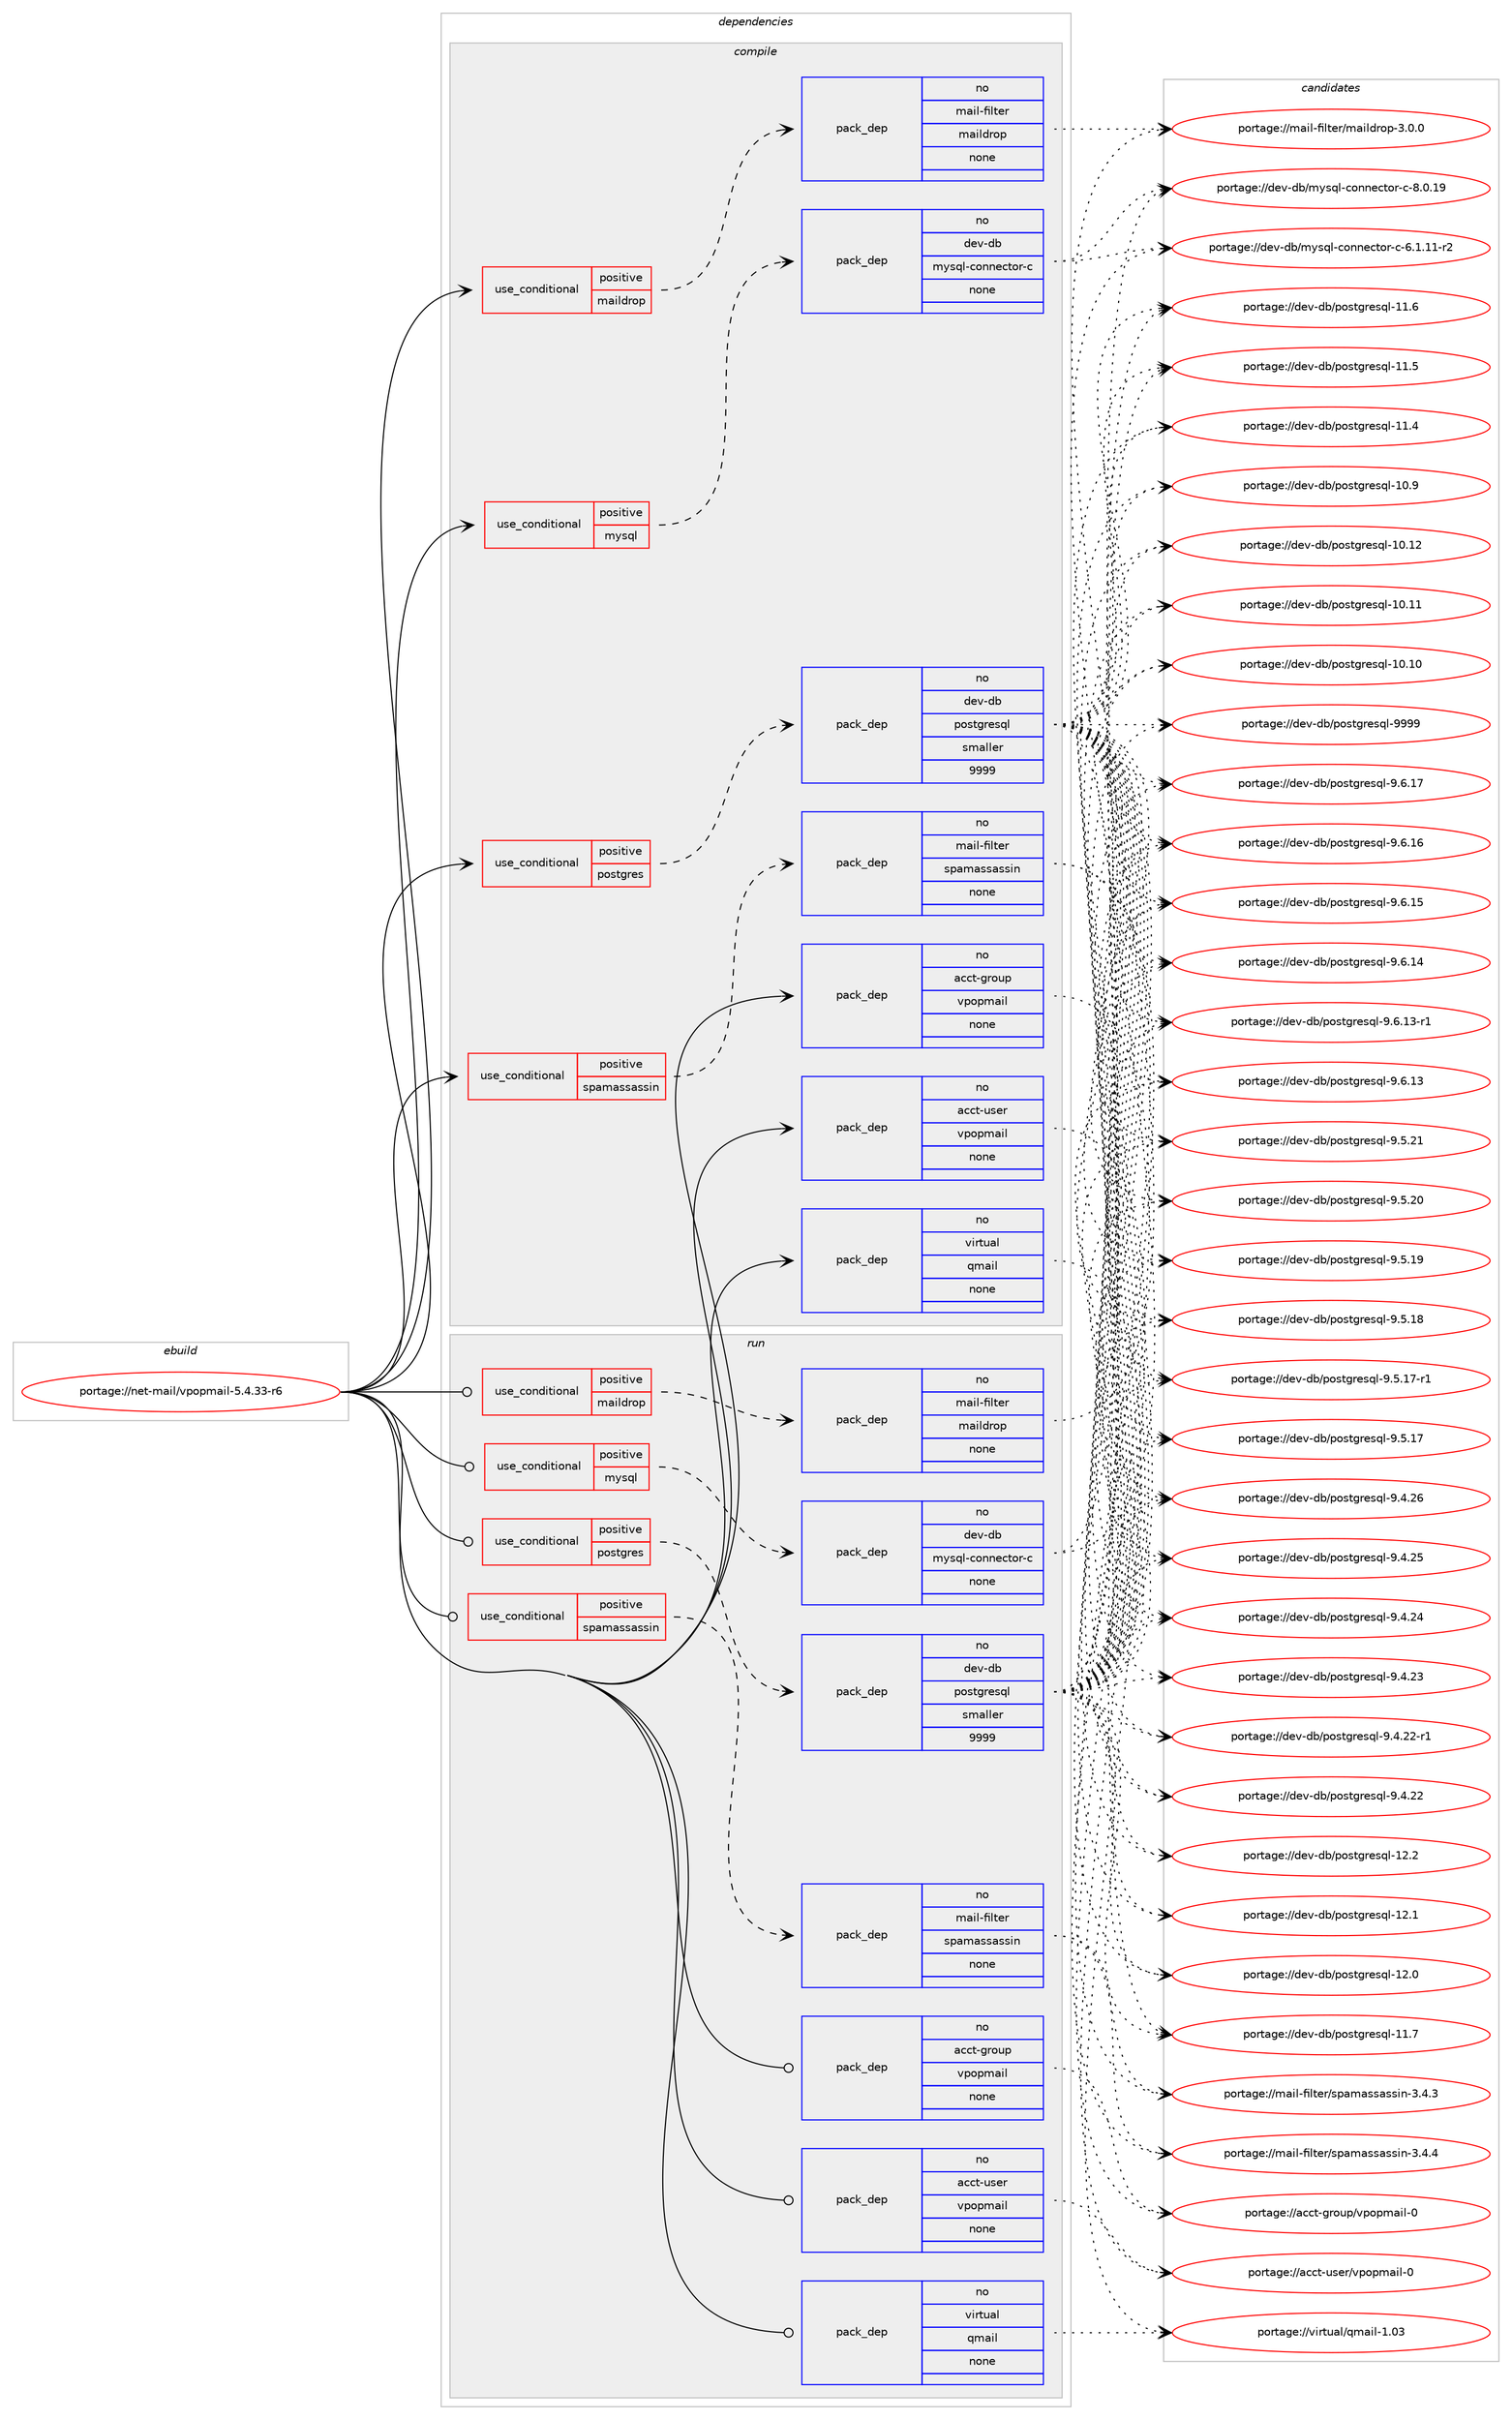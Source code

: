 digraph prolog {

# *************
# Graph options
# *************

newrank=true;
concentrate=true;
compound=true;
graph [rankdir=LR,fontname=Helvetica,fontsize=10,ranksep=1.5];#, ranksep=2.5, nodesep=0.2];
edge  [arrowhead=vee];
node  [fontname=Helvetica,fontsize=10];

# **********
# The ebuild
# **********

subgraph cluster_leftcol {
color=gray;
rank=same;
label=<<i>ebuild</i>>;
id [label="portage://net-mail/vpopmail-5.4.33-r6", color=red, width=4, href="../net-mail/vpopmail-5.4.33-r6.svg"];
}

# ****************
# The dependencies
# ****************

subgraph cluster_midcol {
color=gray;
label=<<i>dependencies</i>>;
subgraph cluster_compile {
fillcolor="#eeeeee";
style=filled;
label=<<i>compile</i>>;
subgraph cond5046 {
dependency24257 [label=<<TABLE BORDER="0" CELLBORDER="1" CELLSPACING="0" CELLPADDING="4"><TR><TD ROWSPAN="3" CELLPADDING="10">use_conditional</TD></TR><TR><TD>positive</TD></TR><TR><TD>maildrop</TD></TR></TABLE>>, shape=none, color=red];
subgraph pack18930 {
dependency24258 [label=<<TABLE BORDER="0" CELLBORDER="1" CELLSPACING="0" CELLPADDING="4" WIDTH="220"><TR><TD ROWSPAN="6" CELLPADDING="30">pack_dep</TD></TR><TR><TD WIDTH="110">no</TD></TR><TR><TD>mail-filter</TD></TR><TR><TD>maildrop</TD></TR><TR><TD>none</TD></TR><TR><TD></TD></TR></TABLE>>, shape=none, color=blue];
}
dependency24257:e -> dependency24258:w [weight=20,style="dashed",arrowhead="vee"];
}
id:e -> dependency24257:w [weight=20,style="solid",arrowhead="vee"];
subgraph cond5047 {
dependency24259 [label=<<TABLE BORDER="0" CELLBORDER="1" CELLSPACING="0" CELLPADDING="4"><TR><TD ROWSPAN="3" CELLPADDING="10">use_conditional</TD></TR><TR><TD>positive</TD></TR><TR><TD>mysql</TD></TR></TABLE>>, shape=none, color=red];
subgraph pack18931 {
dependency24260 [label=<<TABLE BORDER="0" CELLBORDER="1" CELLSPACING="0" CELLPADDING="4" WIDTH="220"><TR><TD ROWSPAN="6" CELLPADDING="30">pack_dep</TD></TR><TR><TD WIDTH="110">no</TD></TR><TR><TD>dev-db</TD></TR><TR><TD>mysql-connector-c</TD></TR><TR><TD>none</TD></TR><TR><TD></TD></TR></TABLE>>, shape=none, color=blue];
}
dependency24259:e -> dependency24260:w [weight=20,style="dashed",arrowhead="vee"];
}
id:e -> dependency24259:w [weight=20,style="solid",arrowhead="vee"];
subgraph cond5048 {
dependency24261 [label=<<TABLE BORDER="0" CELLBORDER="1" CELLSPACING="0" CELLPADDING="4"><TR><TD ROWSPAN="3" CELLPADDING="10">use_conditional</TD></TR><TR><TD>positive</TD></TR><TR><TD>postgres</TD></TR></TABLE>>, shape=none, color=red];
subgraph pack18932 {
dependency24262 [label=<<TABLE BORDER="0" CELLBORDER="1" CELLSPACING="0" CELLPADDING="4" WIDTH="220"><TR><TD ROWSPAN="6" CELLPADDING="30">pack_dep</TD></TR><TR><TD WIDTH="110">no</TD></TR><TR><TD>dev-db</TD></TR><TR><TD>postgresql</TD></TR><TR><TD>smaller</TD></TR><TR><TD>9999</TD></TR></TABLE>>, shape=none, color=blue];
}
dependency24261:e -> dependency24262:w [weight=20,style="dashed",arrowhead="vee"];
}
id:e -> dependency24261:w [weight=20,style="solid",arrowhead="vee"];
subgraph cond5049 {
dependency24263 [label=<<TABLE BORDER="0" CELLBORDER="1" CELLSPACING="0" CELLPADDING="4"><TR><TD ROWSPAN="3" CELLPADDING="10">use_conditional</TD></TR><TR><TD>positive</TD></TR><TR><TD>spamassassin</TD></TR></TABLE>>, shape=none, color=red];
subgraph pack18933 {
dependency24264 [label=<<TABLE BORDER="0" CELLBORDER="1" CELLSPACING="0" CELLPADDING="4" WIDTH="220"><TR><TD ROWSPAN="6" CELLPADDING="30">pack_dep</TD></TR><TR><TD WIDTH="110">no</TD></TR><TR><TD>mail-filter</TD></TR><TR><TD>spamassassin</TD></TR><TR><TD>none</TD></TR><TR><TD></TD></TR></TABLE>>, shape=none, color=blue];
}
dependency24263:e -> dependency24264:w [weight=20,style="dashed",arrowhead="vee"];
}
id:e -> dependency24263:w [weight=20,style="solid",arrowhead="vee"];
subgraph pack18934 {
dependency24265 [label=<<TABLE BORDER="0" CELLBORDER="1" CELLSPACING="0" CELLPADDING="4" WIDTH="220"><TR><TD ROWSPAN="6" CELLPADDING="30">pack_dep</TD></TR><TR><TD WIDTH="110">no</TD></TR><TR><TD>acct-group</TD></TR><TR><TD>vpopmail</TD></TR><TR><TD>none</TD></TR><TR><TD></TD></TR></TABLE>>, shape=none, color=blue];
}
id:e -> dependency24265:w [weight=20,style="solid",arrowhead="vee"];
subgraph pack18935 {
dependency24266 [label=<<TABLE BORDER="0" CELLBORDER="1" CELLSPACING="0" CELLPADDING="4" WIDTH="220"><TR><TD ROWSPAN="6" CELLPADDING="30">pack_dep</TD></TR><TR><TD WIDTH="110">no</TD></TR><TR><TD>acct-user</TD></TR><TR><TD>vpopmail</TD></TR><TR><TD>none</TD></TR><TR><TD></TD></TR></TABLE>>, shape=none, color=blue];
}
id:e -> dependency24266:w [weight=20,style="solid",arrowhead="vee"];
subgraph pack18936 {
dependency24267 [label=<<TABLE BORDER="0" CELLBORDER="1" CELLSPACING="0" CELLPADDING="4" WIDTH="220"><TR><TD ROWSPAN="6" CELLPADDING="30">pack_dep</TD></TR><TR><TD WIDTH="110">no</TD></TR><TR><TD>virtual</TD></TR><TR><TD>qmail</TD></TR><TR><TD>none</TD></TR><TR><TD></TD></TR></TABLE>>, shape=none, color=blue];
}
id:e -> dependency24267:w [weight=20,style="solid",arrowhead="vee"];
}
subgraph cluster_compileandrun {
fillcolor="#eeeeee";
style=filled;
label=<<i>compile and run</i>>;
}
subgraph cluster_run {
fillcolor="#eeeeee";
style=filled;
label=<<i>run</i>>;
subgraph cond5050 {
dependency24268 [label=<<TABLE BORDER="0" CELLBORDER="1" CELLSPACING="0" CELLPADDING="4"><TR><TD ROWSPAN="3" CELLPADDING="10">use_conditional</TD></TR><TR><TD>positive</TD></TR><TR><TD>maildrop</TD></TR></TABLE>>, shape=none, color=red];
subgraph pack18937 {
dependency24269 [label=<<TABLE BORDER="0" CELLBORDER="1" CELLSPACING="0" CELLPADDING="4" WIDTH="220"><TR><TD ROWSPAN="6" CELLPADDING="30">pack_dep</TD></TR><TR><TD WIDTH="110">no</TD></TR><TR><TD>mail-filter</TD></TR><TR><TD>maildrop</TD></TR><TR><TD>none</TD></TR><TR><TD></TD></TR></TABLE>>, shape=none, color=blue];
}
dependency24268:e -> dependency24269:w [weight=20,style="dashed",arrowhead="vee"];
}
id:e -> dependency24268:w [weight=20,style="solid",arrowhead="odot"];
subgraph cond5051 {
dependency24270 [label=<<TABLE BORDER="0" CELLBORDER="1" CELLSPACING="0" CELLPADDING="4"><TR><TD ROWSPAN="3" CELLPADDING="10">use_conditional</TD></TR><TR><TD>positive</TD></TR><TR><TD>mysql</TD></TR></TABLE>>, shape=none, color=red];
subgraph pack18938 {
dependency24271 [label=<<TABLE BORDER="0" CELLBORDER="1" CELLSPACING="0" CELLPADDING="4" WIDTH="220"><TR><TD ROWSPAN="6" CELLPADDING="30">pack_dep</TD></TR><TR><TD WIDTH="110">no</TD></TR><TR><TD>dev-db</TD></TR><TR><TD>mysql-connector-c</TD></TR><TR><TD>none</TD></TR><TR><TD></TD></TR></TABLE>>, shape=none, color=blue];
}
dependency24270:e -> dependency24271:w [weight=20,style="dashed",arrowhead="vee"];
}
id:e -> dependency24270:w [weight=20,style="solid",arrowhead="odot"];
subgraph cond5052 {
dependency24272 [label=<<TABLE BORDER="0" CELLBORDER="1" CELLSPACING="0" CELLPADDING="4"><TR><TD ROWSPAN="3" CELLPADDING="10">use_conditional</TD></TR><TR><TD>positive</TD></TR><TR><TD>postgres</TD></TR></TABLE>>, shape=none, color=red];
subgraph pack18939 {
dependency24273 [label=<<TABLE BORDER="0" CELLBORDER="1" CELLSPACING="0" CELLPADDING="4" WIDTH="220"><TR><TD ROWSPAN="6" CELLPADDING="30">pack_dep</TD></TR><TR><TD WIDTH="110">no</TD></TR><TR><TD>dev-db</TD></TR><TR><TD>postgresql</TD></TR><TR><TD>smaller</TD></TR><TR><TD>9999</TD></TR></TABLE>>, shape=none, color=blue];
}
dependency24272:e -> dependency24273:w [weight=20,style="dashed",arrowhead="vee"];
}
id:e -> dependency24272:w [weight=20,style="solid",arrowhead="odot"];
subgraph cond5053 {
dependency24274 [label=<<TABLE BORDER="0" CELLBORDER="1" CELLSPACING="0" CELLPADDING="4"><TR><TD ROWSPAN="3" CELLPADDING="10">use_conditional</TD></TR><TR><TD>positive</TD></TR><TR><TD>spamassassin</TD></TR></TABLE>>, shape=none, color=red];
subgraph pack18940 {
dependency24275 [label=<<TABLE BORDER="0" CELLBORDER="1" CELLSPACING="0" CELLPADDING="4" WIDTH="220"><TR><TD ROWSPAN="6" CELLPADDING="30">pack_dep</TD></TR><TR><TD WIDTH="110">no</TD></TR><TR><TD>mail-filter</TD></TR><TR><TD>spamassassin</TD></TR><TR><TD>none</TD></TR><TR><TD></TD></TR></TABLE>>, shape=none, color=blue];
}
dependency24274:e -> dependency24275:w [weight=20,style="dashed",arrowhead="vee"];
}
id:e -> dependency24274:w [weight=20,style="solid",arrowhead="odot"];
subgraph pack18941 {
dependency24276 [label=<<TABLE BORDER="0" CELLBORDER="1" CELLSPACING="0" CELLPADDING="4" WIDTH="220"><TR><TD ROWSPAN="6" CELLPADDING="30">pack_dep</TD></TR><TR><TD WIDTH="110">no</TD></TR><TR><TD>acct-group</TD></TR><TR><TD>vpopmail</TD></TR><TR><TD>none</TD></TR><TR><TD></TD></TR></TABLE>>, shape=none, color=blue];
}
id:e -> dependency24276:w [weight=20,style="solid",arrowhead="odot"];
subgraph pack18942 {
dependency24277 [label=<<TABLE BORDER="0" CELLBORDER="1" CELLSPACING="0" CELLPADDING="4" WIDTH="220"><TR><TD ROWSPAN="6" CELLPADDING="30">pack_dep</TD></TR><TR><TD WIDTH="110">no</TD></TR><TR><TD>acct-user</TD></TR><TR><TD>vpopmail</TD></TR><TR><TD>none</TD></TR><TR><TD></TD></TR></TABLE>>, shape=none, color=blue];
}
id:e -> dependency24277:w [weight=20,style="solid",arrowhead="odot"];
subgraph pack18943 {
dependency24278 [label=<<TABLE BORDER="0" CELLBORDER="1" CELLSPACING="0" CELLPADDING="4" WIDTH="220"><TR><TD ROWSPAN="6" CELLPADDING="30">pack_dep</TD></TR><TR><TD WIDTH="110">no</TD></TR><TR><TD>virtual</TD></TR><TR><TD>qmail</TD></TR><TR><TD>none</TD></TR><TR><TD></TD></TR></TABLE>>, shape=none, color=blue];
}
id:e -> dependency24278:w [weight=20,style="solid",arrowhead="odot"];
}
}

# **************
# The candidates
# **************

subgraph cluster_choices {
rank=same;
color=gray;
label=<<i>candidates</i>>;

subgraph choice18930 {
color=black;
nodesep=1;
choice10997105108451021051081161011144710997105108100114111112455146484648 [label="portage://mail-filter/maildrop-3.0.0", color=red, width=4,href="../mail-filter/maildrop-3.0.0.svg"];
dependency24258:e -> choice10997105108451021051081161011144710997105108100114111112455146484648:w [style=dotted,weight="100"];
}
subgraph choice18931 {
color=black;
nodesep=1;
choice100101118451009847109121115113108459911111011010199116111114459945564648464957 [label="portage://dev-db/mysql-connector-c-8.0.19", color=red, width=4,href="../dev-db/mysql-connector-c-8.0.19.svg"];
choice1001011184510098471091211151131084599111110110101991161111144599455446494649494511450 [label="portage://dev-db/mysql-connector-c-6.1.11-r2", color=red, width=4,href="../dev-db/mysql-connector-c-6.1.11-r2.svg"];
dependency24260:e -> choice100101118451009847109121115113108459911111011010199116111114459945564648464957:w [style=dotted,weight="100"];
dependency24260:e -> choice1001011184510098471091211151131084599111110110101991161111144599455446494649494511450:w [style=dotted,weight="100"];
}
subgraph choice18932 {
color=black;
nodesep=1;
choice1001011184510098471121111151161031141011151131084557575757 [label="portage://dev-db/postgresql-9999", color=red, width=4,href="../dev-db/postgresql-9999.svg"];
choice10010111845100984711211111511610311410111511310845574654464955 [label="portage://dev-db/postgresql-9.6.17", color=red, width=4,href="../dev-db/postgresql-9.6.17.svg"];
choice10010111845100984711211111511610311410111511310845574654464954 [label="portage://dev-db/postgresql-9.6.16", color=red, width=4,href="../dev-db/postgresql-9.6.16.svg"];
choice10010111845100984711211111511610311410111511310845574654464953 [label="portage://dev-db/postgresql-9.6.15", color=red, width=4,href="../dev-db/postgresql-9.6.15.svg"];
choice10010111845100984711211111511610311410111511310845574654464952 [label="portage://dev-db/postgresql-9.6.14", color=red, width=4,href="../dev-db/postgresql-9.6.14.svg"];
choice100101118451009847112111115116103114101115113108455746544649514511449 [label="portage://dev-db/postgresql-9.6.13-r1", color=red, width=4,href="../dev-db/postgresql-9.6.13-r1.svg"];
choice10010111845100984711211111511610311410111511310845574654464951 [label="portage://dev-db/postgresql-9.6.13", color=red, width=4,href="../dev-db/postgresql-9.6.13.svg"];
choice10010111845100984711211111511610311410111511310845574653465049 [label="portage://dev-db/postgresql-9.5.21", color=red, width=4,href="../dev-db/postgresql-9.5.21.svg"];
choice10010111845100984711211111511610311410111511310845574653465048 [label="portage://dev-db/postgresql-9.5.20", color=red, width=4,href="../dev-db/postgresql-9.5.20.svg"];
choice10010111845100984711211111511610311410111511310845574653464957 [label="portage://dev-db/postgresql-9.5.19", color=red, width=4,href="../dev-db/postgresql-9.5.19.svg"];
choice10010111845100984711211111511610311410111511310845574653464956 [label="portage://dev-db/postgresql-9.5.18", color=red, width=4,href="../dev-db/postgresql-9.5.18.svg"];
choice100101118451009847112111115116103114101115113108455746534649554511449 [label="portage://dev-db/postgresql-9.5.17-r1", color=red, width=4,href="../dev-db/postgresql-9.5.17-r1.svg"];
choice10010111845100984711211111511610311410111511310845574653464955 [label="portage://dev-db/postgresql-9.5.17", color=red, width=4,href="../dev-db/postgresql-9.5.17.svg"];
choice10010111845100984711211111511610311410111511310845574652465054 [label="portage://dev-db/postgresql-9.4.26", color=red, width=4,href="../dev-db/postgresql-9.4.26.svg"];
choice10010111845100984711211111511610311410111511310845574652465053 [label="portage://dev-db/postgresql-9.4.25", color=red, width=4,href="../dev-db/postgresql-9.4.25.svg"];
choice10010111845100984711211111511610311410111511310845574652465052 [label="portage://dev-db/postgresql-9.4.24", color=red, width=4,href="../dev-db/postgresql-9.4.24.svg"];
choice10010111845100984711211111511610311410111511310845574652465051 [label="portage://dev-db/postgresql-9.4.23", color=red, width=4,href="../dev-db/postgresql-9.4.23.svg"];
choice100101118451009847112111115116103114101115113108455746524650504511449 [label="portage://dev-db/postgresql-9.4.22-r1", color=red, width=4,href="../dev-db/postgresql-9.4.22-r1.svg"];
choice10010111845100984711211111511610311410111511310845574652465050 [label="portage://dev-db/postgresql-9.4.22", color=red, width=4,href="../dev-db/postgresql-9.4.22.svg"];
choice1001011184510098471121111151161031141011151131084549504650 [label="portage://dev-db/postgresql-12.2", color=red, width=4,href="../dev-db/postgresql-12.2.svg"];
choice1001011184510098471121111151161031141011151131084549504649 [label="portage://dev-db/postgresql-12.1", color=red, width=4,href="../dev-db/postgresql-12.1.svg"];
choice1001011184510098471121111151161031141011151131084549504648 [label="portage://dev-db/postgresql-12.0", color=red, width=4,href="../dev-db/postgresql-12.0.svg"];
choice1001011184510098471121111151161031141011151131084549494655 [label="portage://dev-db/postgresql-11.7", color=red, width=4,href="../dev-db/postgresql-11.7.svg"];
choice1001011184510098471121111151161031141011151131084549494654 [label="portage://dev-db/postgresql-11.6", color=red, width=4,href="../dev-db/postgresql-11.6.svg"];
choice1001011184510098471121111151161031141011151131084549494653 [label="portage://dev-db/postgresql-11.5", color=red, width=4,href="../dev-db/postgresql-11.5.svg"];
choice1001011184510098471121111151161031141011151131084549494652 [label="portage://dev-db/postgresql-11.4", color=red, width=4,href="../dev-db/postgresql-11.4.svg"];
choice1001011184510098471121111151161031141011151131084549484657 [label="portage://dev-db/postgresql-10.9", color=red, width=4,href="../dev-db/postgresql-10.9.svg"];
choice100101118451009847112111115116103114101115113108454948464950 [label="portage://dev-db/postgresql-10.12", color=red, width=4,href="../dev-db/postgresql-10.12.svg"];
choice100101118451009847112111115116103114101115113108454948464949 [label="portage://dev-db/postgresql-10.11", color=red, width=4,href="../dev-db/postgresql-10.11.svg"];
choice100101118451009847112111115116103114101115113108454948464948 [label="portage://dev-db/postgresql-10.10", color=red, width=4,href="../dev-db/postgresql-10.10.svg"];
dependency24262:e -> choice1001011184510098471121111151161031141011151131084557575757:w [style=dotted,weight="100"];
dependency24262:e -> choice10010111845100984711211111511610311410111511310845574654464955:w [style=dotted,weight="100"];
dependency24262:e -> choice10010111845100984711211111511610311410111511310845574654464954:w [style=dotted,weight="100"];
dependency24262:e -> choice10010111845100984711211111511610311410111511310845574654464953:w [style=dotted,weight="100"];
dependency24262:e -> choice10010111845100984711211111511610311410111511310845574654464952:w [style=dotted,weight="100"];
dependency24262:e -> choice100101118451009847112111115116103114101115113108455746544649514511449:w [style=dotted,weight="100"];
dependency24262:e -> choice10010111845100984711211111511610311410111511310845574654464951:w [style=dotted,weight="100"];
dependency24262:e -> choice10010111845100984711211111511610311410111511310845574653465049:w [style=dotted,weight="100"];
dependency24262:e -> choice10010111845100984711211111511610311410111511310845574653465048:w [style=dotted,weight="100"];
dependency24262:e -> choice10010111845100984711211111511610311410111511310845574653464957:w [style=dotted,weight="100"];
dependency24262:e -> choice10010111845100984711211111511610311410111511310845574653464956:w [style=dotted,weight="100"];
dependency24262:e -> choice100101118451009847112111115116103114101115113108455746534649554511449:w [style=dotted,weight="100"];
dependency24262:e -> choice10010111845100984711211111511610311410111511310845574653464955:w [style=dotted,weight="100"];
dependency24262:e -> choice10010111845100984711211111511610311410111511310845574652465054:w [style=dotted,weight="100"];
dependency24262:e -> choice10010111845100984711211111511610311410111511310845574652465053:w [style=dotted,weight="100"];
dependency24262:e -> choice10010111845100984711211111511610311410111511310845574652465052:w [style=dotted,weight="100"];
dependency24262:e -> choice10010111845100984711211111511610311410111511310845574652465051:w [style=dotted,weight="100"];
dependency24262:e -> choice100101118451009847112111115116103114101115113108455746524650504511449:w [style=dotted,weight="100"];
dependency24262:e -> choice10010111845100984711211111511610311410111511310845574652465050:w [style=dotted,weight="100"];
dependency24262:e -> choice1001011184510098471121111151161031141011151131084549504650:w [style=dotted,weight="100"];
dependency24262:e -> choice1001011184510098471121111151161031141011151131084549504649:w [style=dotted,weight="100"];
dependency24262:e -> choice1001011184510098471121111151161031141011151131084549504648:w [style=dotted,weight="100"];
dependency24262:e -> choice1001011184510098471121111151161031141011151131084549494655:w [style=dotted,weight="100"];
dependency24262:e -> choice1001011184510098471121111151161031141011151131084549494654:w [style=dotted,weight="100"];
dependency24262:e -> choice1001011184510098471121111151161031141011151131084549494653:w [style=dotted,weight="100"];
dependency24262:e -> choice1001011184510098471121111151161031141011151131084549494652:w [style=dotted,weight="100"];
dependency24262:e -> choice1001011184510098471121111151161031141011151131084549484657:w [style=dotted,weight="100"];
dependency24262:e -> choice100101118451009847112111115116103114101115113108454948464950:w [style=dotted,weight="100"];
dependency24262:e -> choice100101118451009847112111115116103114101115113108454948464949:w [style=dotted,weight="100"];
dependency24262:e -> choice100101118451009847112111115116103114101115113108454948464948:w [style=dotted,weight="100"];
}
subgraph choice18933 {
color=black;
nodesep=1;
choice109971051084510210510811610111447115112971099711511597115115105110455146524652 [label="portage://mail-filter/spamassassin-3.4.4", color=red, width=4,href="../mail-filter/spamassassin-3.4.4.svg"];
choice109971051084510210510811610111447115112971099711511597115115105110455146524651 [label="portage://mail-filter/spamassassin-3.4.3", color=red, width=4,href="../mail-filter/spamassassin-3.4.3.svg"];
dependency24264:e -> choice109971051084510210510811610111447115112971099711511597115115105110455146524652:w [style=dotted,weight="100"];
dependency24264:e -> choice109971051084510210510811610111447115112971099711511597115115105110455146524651:w [style=dotted,weight="100"];
}
subgraph choice18934 {
color=black;
nodesep=1;
choice9799991164510311411111711247118112111112109971051084548 [label="portage://acct-group/vpopmail-0", color=red, width=4,href="../acct-group/vpopmail-0.svg"];
dependency24265:e -> choice9799991164510311411111711247118112111112109971051084548:w [style=dotted,weight="100"];
}
subgraph choice18935 {
color=black;
nodesep=1;
choice9799991164511711510111447118112111112109971051084548 [label="portage://acct-user/vpopmail-0", color=red, width=4,href="../acct-user/vpopmail-0.svg"];
dependency24266:e -> choice9799991164511711510111447118112111112109971051084548:w [style=dotted,weight="100"];
}
subgraph choice18936 {
color=black;
nodesep=1;
choice1181051141161179710847113109971051084549464851 [label="portage://virtual/qmail-1.03", color=red, width=4,href="../virtual/qmail-1.03.svg"];
dependency24267:e -> choice1181051141161179710847113109971051084549464851:w [style=dotted,weight="100"];
}
subgraph choice18937 {
color=black;
nodesep=1;
choice10997105108451021051081161011144710997105108100114111112455146484648 [label="portage://mail-filter/maildrop-3.0.0", color=red, width=4,href="../mail-filter/maildrop-3.0.0.svg"];
dependency24269:e -> choice10997105108451021051081161011144710997105108100114111112455146484648:w [style=dotted,weight="100"];
}
subgraph choice18938 {
color=black;
nodesep=1;
choice100101118451009847109121115113108459911111011010199116111114459945564648464957 [label="portage://dev-db/mysql-connector-c-8.0.19", color=red, width=4,href="../dev-db/mysql-connector-c-8.0.19.svg"];
choice1001011184510098471091211151131084599111110110101991161111144599455446494649494511450 [label="portage://dev-db/mysql-connector-c-6.1.11-r2", color=red, width=4,href="../dev-db/mysql-connector-c-6.1.11-r2.svg"];
dependency24271:e -> choice100101118451009847109121115113108459911111011010199116111114459945564648464957:w [style=dotted,weight="100"];
dependency24271:e -> choice1001011184510098471091211151131084599111110110101991161111144599455446494649494511450:w [style=dotted,weight="100"];
}
subgraph choice18939 {
color=black;
nodesep=1;
choice1001011184510098471121111151161031141011151131084557575757 [label="portage://dev-db/postgresql-9999", color=red, width=4,href="../dev-db/postgresql-9999.svg"];
choice10010111845100984711211111511610311410111511310845574654464955 [label="portage://dev-db/postgresql-9.6.17", color=red, width=4,href="../dev-db/postgresql-9.6.17.svg"];
choice10010111845100984711211111511610311410111511310845574654464954 [label="portage://dev-db/postgresql-9.6.16", color=red, width=4,href="../dev-db/postgresql-9.6.16.svg"];
choice10010111845100984711211111511610311410111511310845574654464953 [label="portage://dev-db/postgresql-9.6.15", color=red, width=4,href="../dev-db/postgresql-9.6.15.svg"];
choice10010111845100984711211111511610311410111511310845574654464952 [label="portage://dev-db/postgresql-9.6.14", color=red, width=4,href="../dev-db/postgresql-9.6.14.svg"];
choice100101118451009847112111115116103114101115113108455746544649514511449 [label="portage://dev-db/postgresql-9.6.13-r1", color=red, width=4,href="../dev-db/postgresql-9.6.13-r1.svg"];
choice10010111845100984711211111511610311410111511310845574654464951 [label="portage://dev-db/postgresql-9.6.13", color=red, width=4,href="../dev-db/postgresql-9.6.13.svg"];
choice10010111845100984711211111511610311410111511310845574653465049 [label="portage://dev-db/postgresql-9.5.21", color=red, width=4,href="../dev-db/postgresql-9.5.21.svg"];
choice10010111845100984711211111511610311410111511310845574653465048 [label="portage://dev-db/postgresql-9.5.20", color=red, width=4,href="../dev-db/postgresql-9.5.20.svg"];
choice10010111845100984711211111511610311410111511310845574653464957 [label="portage://dev-db/postgresql-9.5.19", color=red, width=4,href="../dev-db/postgresql-9.5.19.svg"];
choice10010111845100984711211111511610311410111511310845574653464956 [label="portage://dev-db/postgresql-9.5.18", color=red, width=4,href="../dev-db/postgresql-9.5.18.svg"];
choice100101118451009847112111115116103114101115113108455746534649554511449 [label="portage://dev-db/postgresql-9.5.17-r1", color=red, width=4,href="../dev-db/postgresql-9.5.17-r1.svg"];
choice10010111845100984711211111511610311410111511310845574653464955 [label="portage://dev-db/postgresql-9.5.17", color=red, width=4,href="../dev-db/postgresql-9.5.17.svg"];
choice10010111845100984711211111511610311410111511310845574652465054 [label="portage://dev-db/postgresql-9.4.26", color=red, width=4,href="../dev-db/postgresql-9.4.26.svg"];
choice10010111845100984711211111511610311410111511310845574652465053 [label="portage://dev-db/postgresql-9.4.25", color=red, width=4,href="../dev-db/postgresql-9.4.25.svg"];
choice10010111845100984711211111511610311410111511310845574652465052 [label="portage://dev-db/postgresql-9.4.24", color=red, width=4,href="../dev-db/postgresql-9.4.24.svg"];
choice10010111845100984711211111511610311410111511310845574652465051 [label="portage://dev-db/postgresql-9.4.23", color=red, width=4,href="../dev-db/postgresql-9.4.23.svg"];
choice100101118451009847112111115116103114101115113108455746524650504511449 [label="portage://dev-db/postgresql-9.4.22-r1", color=red, width=4,href="../dev-db/postgresql-9.4.22-r1.svg"];
choice10010111845100984711211111511610311410111511310845574652465050 [label="portage://dev-db/postgresql-9.4.22", color=red, width=4,href="../dev-db/postgresql-9.4.22.svg"];
choice1001011184510098471121111151161031141011151131084549504650 [label="portage://dev-db/postgresql-12.2", color=red, width=4,href="../dev-db/postgresql-12.2.svg"];
choice1001011184510098471121111151161031141011151131084549504649 [label="portage://dev-db/postgresql-12.1", color=red, width=4,href="../dev-db/postgresql-12.1.svg"];
choice1001011184510098471121111151161031141011151131084549504648 [label="portage://dev-db/postgresql-12.0", color=red, width=4,href="../dev-db/postgresql-12.0.svg"];
choice1001011184510098471121111151161031141011151131084549494655 [label="portage://dev-db/postgresql-11.7", color=red, width=4,href="../dev-db/postgresql-11.7.svg"];
choice1001011184510098471121111151161031141011151131084549494654 [label="portage://dev-db/postgresql-11.6", color=red, width=4,href="../dev-db/postgresql-11.6.svg"];
choice1001011184510098471121111151161031141011151131084549494653 [label="portage://dev-db/postgresql-11.5", color=red, width=4,href="../dev-db/postgresql-11.5.svg"];
choice1001011184510098471121111151161031141011151131084549494652 [label="portage://dev-db/postgresql-11.4", color=red, width=4,href="../dev-db/postgresql-11.4.svg"];
choice1001011184510098471121111151161031141011151131084549484657 [label="portage://dev-db/postgresql-10.9", color=red, width=4,href="../dev-db/postgresql-10.9.svg"];
choice100101118451009847112111115116103114101115113108454948464950 [label="portage://dev-db/postgresql-10.12", color=red, width=4,href="../dev-db/postgresql-10.12.svg"];
choice100101118451009847112111115116103114101115113108454948464949 [label="portage://dev-db/postgresql-10.11", color=red, width=4,href="../dev-db/postgresql-10.11.svg"];
choice100101118451009847112111115116103114101115113108454948464948 [label="portage://dev-db/postgresql-10.10", color=red, width=4,href="../dev-db/postgresql-10.10.svg"];
dependency24273:e -> choice1001011184510098471121111151161031141011151131084557575757:w [style=dotted,weight="100"];
dependency24273:e -> choice10010111845100984711211111511610311410111511310845574654464955:w [style=dotted,weight="100"];
dependency24273:e -> choice10010111845100984711211111511610311410111511310845574654464954:w [style=dotted,weight="100"];
dependency24273:e -> choice10010111845100984711211111511610311410111511310845574654464953:w [style=dotted,weight="100"];
dependency24273:e -> choice10010111845100984711211111511610311410111511310845574654464952:w [style=dotted,weight="100"];
dependency24273:e -> choice100101118451009847112111115116103114101115113108455746544649514511449:w [style=dotted,weight="100"];
dependency24273:e -> choice10010111845100984711211111511610311410111511310845574654464951:w [style=dotted,weight="100"];
dependency24273:e -> choice10010111845100984711211111511610311410111511310845574653465049:w [style=dotted,weight="100"];
dependency24273:e -> choice10010111845100984711211111511610311410111511310845574653465048:w [style=dotted,weight="100"];
dependency24273:e -> choice10010111845100984711211111511610311410111511310845574653464957:w [style=dotted,weight="100"];
dependency24273:e -> choice10010111845100984711211111511610311410111511310845574653464956:w [style=dotted,weight="100"];
dependency24273:e -> choice100101118451009847112111115116103114101115113108455746534649554511449:w [style=dotted,weight="100"];
dependency24273:e -> choice10010111845100984711211111511610311410111511310845574653464955:w [style=dotted,weight="100"];
dependency24273:e -> choice10010111845100984711211111511610311410111511310845574652465054:w [style=dotted,weight="100"];
dependency24273:e -> choice10010111845100984711211111511610311410111511310845574652465053:w [style=dotted,weight="100"];
dependency24273:e -> choice10010111845100984711211111511610311410111511310845574652465052:w [style=dotted,weight="100"];
dependency24273:e -> choice10010111845100984711211111511610311410111511310845574652465051:w [style=dotted,weight="100"];
dependency24273:e -> choice100101118451009847112111115116103114101115113108455746524650504511449:w [style=dotted,weight="100"];
dependency24273:e -> choice10010111845100984711211111511610311410111511310845574652465050:w [style=dotted,weight="100"];
dependency24273:e -> choice1001011184510098471121111151161031141011151131084549504650:w [style=dotted,weight="100"];
dependency24273:e -> choice1001011184510098471121111151161031141011151131084549504649:w [style=dotted,weight="100"];
dependency24273:e -> choice1001011184510098471121111151161031141011151131084549504648:w [style=dotted,weight="100"];
dependency24273:e -> choice1001011184510098471121111151161031141011151131084549494655:w [style=dotted,weight="100"];
dependency24273:e -> choice1001011184510098471121111151161031141011151131084549494654:w [style=dotted,weight="100"];
dependency24273:e -> choice1001011184510098471121111151161031141011151131084549494653:w [style=dotted,weight="100"];
dependency24273:e -> choice1001011184510098471121111151161031141011151131084549494652:w [style=dotted,weight="100"];
dependency24273:e -> choice1001011184510098471121111151161031141011151131084549484657:w [style=dotted,weight="100"];
dependency24273:e -> choice100101118451009847112111115116103114101115113108454948464950:w [style=dotted,weight="100"];
dependency24273:e -> choice100101118451009847112111115116103114101115113108454948464949:w [style=dotted,weight="100"];
dependency24273:e -> choice100101118451009847112111115116103114101115113108454948464948:w [style=dotted,weight="100"];
}
subgraph choice18940 {
color=black;
nodesep=1;
choice109971051084510210510811610111447115112971099711511597115115105110455146524652 [label="portage://mail-filter/spamassassin-3.4.4", color=red, width=4,href="../mail-filter/spamassassin-3.4.4.svg"];
choice109971051084510210510811610111447115112971099711511597115115105110455146524651 [label="portage://mail-filter/spamassassin-3.4.3", color=red, width=4,href="../mail-filter/spamassassin-3.4.3.svg"];
dependency24275:e -> choice109971051084510210510811610111447115112971099711511597115115105110455146524652:w [style=dotted,weight="100"];
dependency24275:e -> choice109971051084510210510811610111447115112971099711511597115115105110455146524651:w [style=dotted,weight="100"];
}
subgraph choice18941 {
color=black;
nodesep=1;
choice9799991164510311411111711247118112111112109971051084548 [label="portage://acct-group/vpopmail-0", color=red, width=4,href="../acct-group/vpopmail-0.svg"];
dependency24276:e -> choice9799991164510311411111711247118112111112109971051084548:w [style=dotted,weight="100"];
}
subgraph choice18942 {
color=black;
nodesep=1;
choice9799991164511711510111447118112111112109971051084548 [label="portage://acct-user/vpopmail-0", color=red, width=4,href="../acct-user/vpopmail-0.svg"];
dependency24277:e -> choice9799991164511711510111447118112111112109971051084548:w [style=dotted,weight="100"];
}
subgraph choice18943 {
color=black;
nodesep=1;
choice1181051141161179710847113109971051084549464851 [label="portage://virtual/qmail-1.03", color=red, width=4,href="../virtual/qmail-1.03.svg"];
dependency24278:e -> choice1181051141161179710847113109971051084549464851:w [style=dotted,weight="100"];
}
}

}
